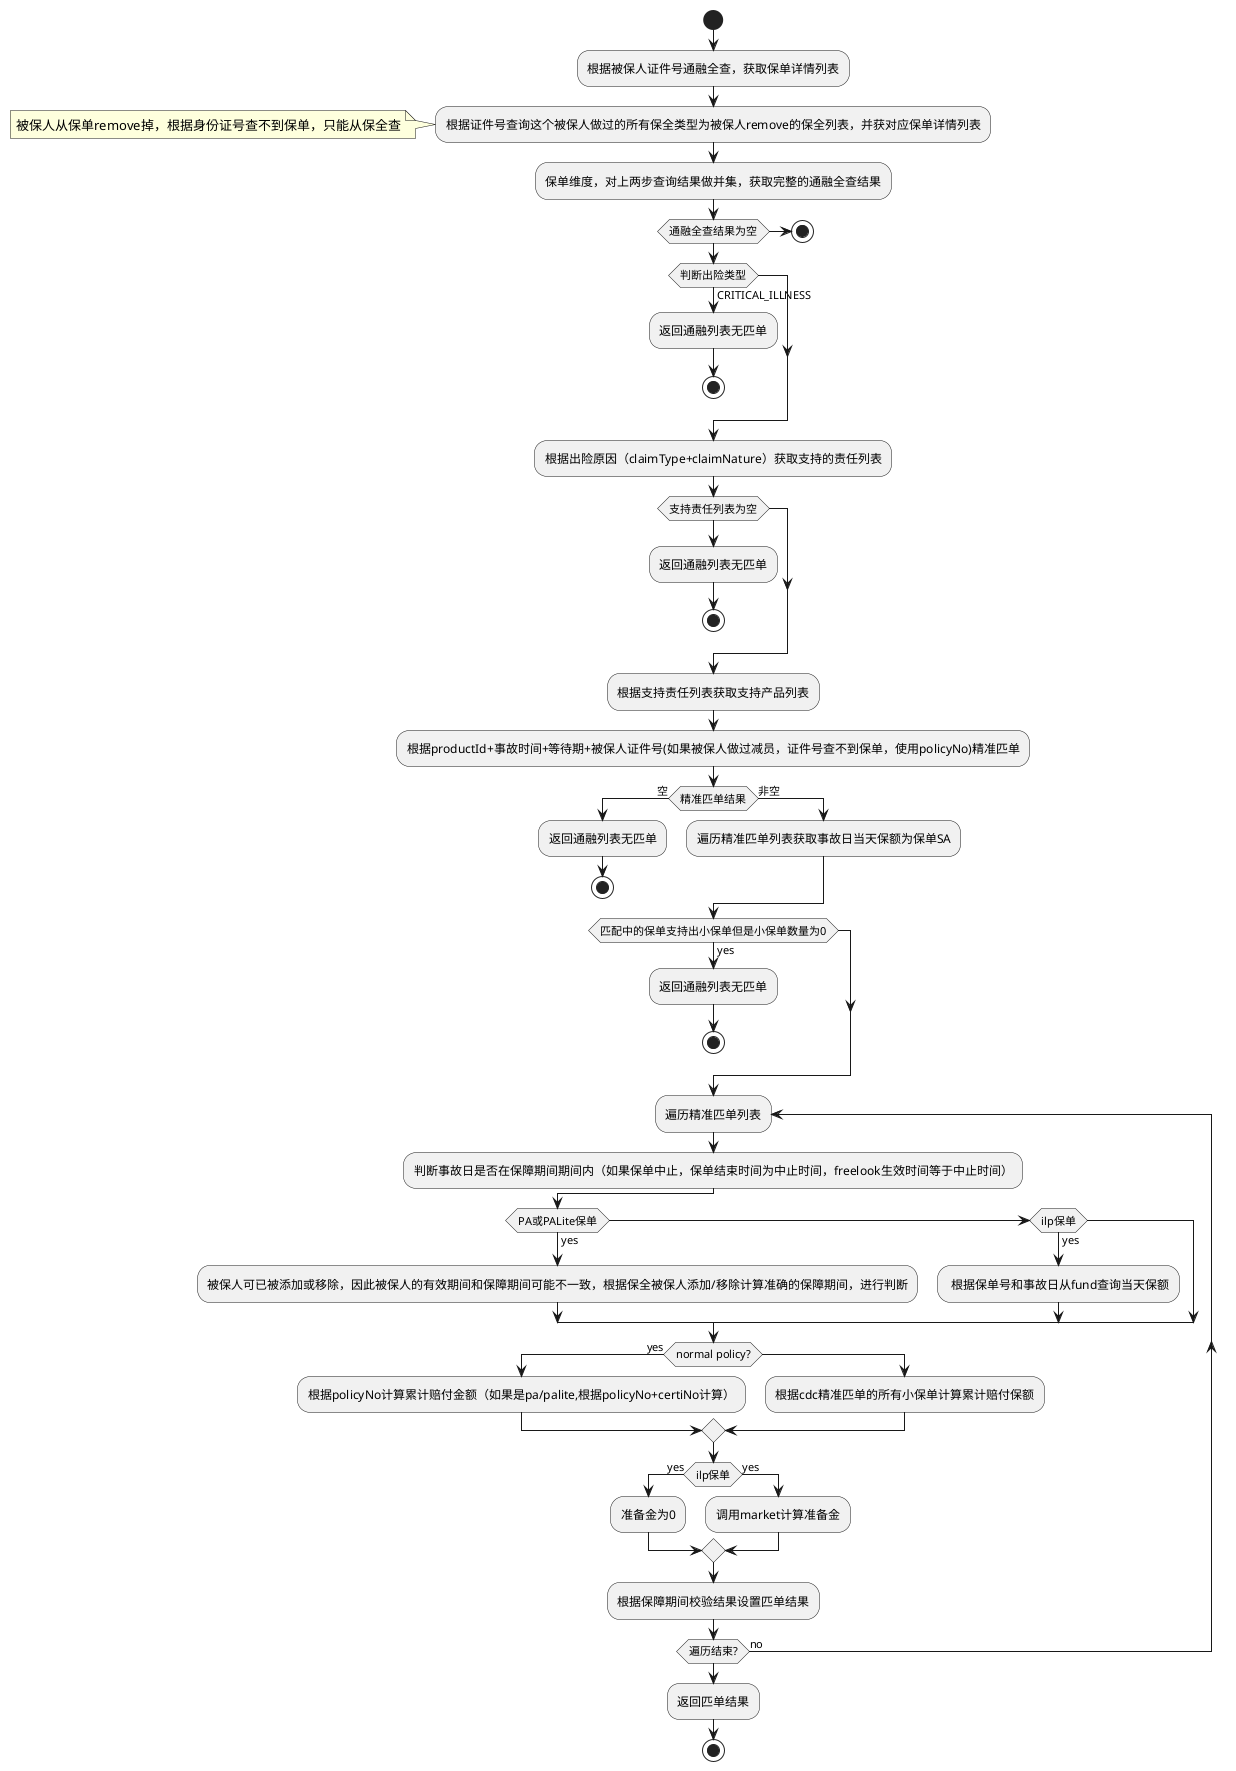 @startuml

start
:根据被保人证件号通融全查，获取保单详情列表;

:根据证件号查询这个被保人做过的所有保全类型为被保人remove的保全列表，并获对应保单详情列表;
note: 被保人从保单remove掉，根据身份证号查不到保单，只能从保全查

:保单维度，对上两步查询结果做并集，获取完整的通融全查结果;

if(通融全查结果为空) then ( )
    stop
endif

if(判断出险类型) then (CRITICAL_ILLNESS)
    :返回通融列表无匹单;
    stop
endif

:根据出险原因（claimType+claimNature）获取支持的责任列表;

if(支持责任列表为空) then ( )
    :返回通融列表无匹单;
    stop
endif

:根据支持责任列表获取支持产品列表;
:根据productId+事故时间+等待期+被保人证件号(如果被保人做过减员，证件号查不到保单，使用policyNo)精准匹单;
if(精准匹单结果) then (空)
    :返回通融列表无匹单;
    stop
else(非空)
    :遍历精准匹单列表获取事故日当天保额为保单SA;
endif

':如果当前案件处理流程为立案保存或立案提交（包含）之后，根据历史匹单结果进行匹单;

if(匹配中的保单支持出小保单但是小保单数量为0) then (yes)
    :返回通融列表无匹单;
    stop
endif


repeat:遍历精准匹单列表


    :判断事故日是否在保障期间期间内（如果保单中止，保单结束时间为中止时间，freelook生效时间等于中止时间）;
    if(PA或PALite保单) then (yes)
        :被保人可已被添加或移除，因此被保人的有效期间和保障期间可能不一致，根据保全被保人添加/移除计算准确的保障期间，进行判断;
    elseif(ilp保单) then (yes)
        : 根据保单号和事故日从fund查询当天保额;
    endif

    if(normal policy?) then (yes)
        :根据policyNo计算累计赔付金额（如果是pa/palite,根据policyNo+certiNo计算）;
    else
        :根据cdc精准匹单的所有小保单计算累计赔付保额;
    endif

    if(ilp保单) then (yes)
        :准备金为0;
    else (yes)
        :调用market计算准备金;
    endif

    :根据保障期间校验结果设置匹单结果;

repeat while(遍历结束?) is (no)

:返回匹单结果;

stop
@enduml

